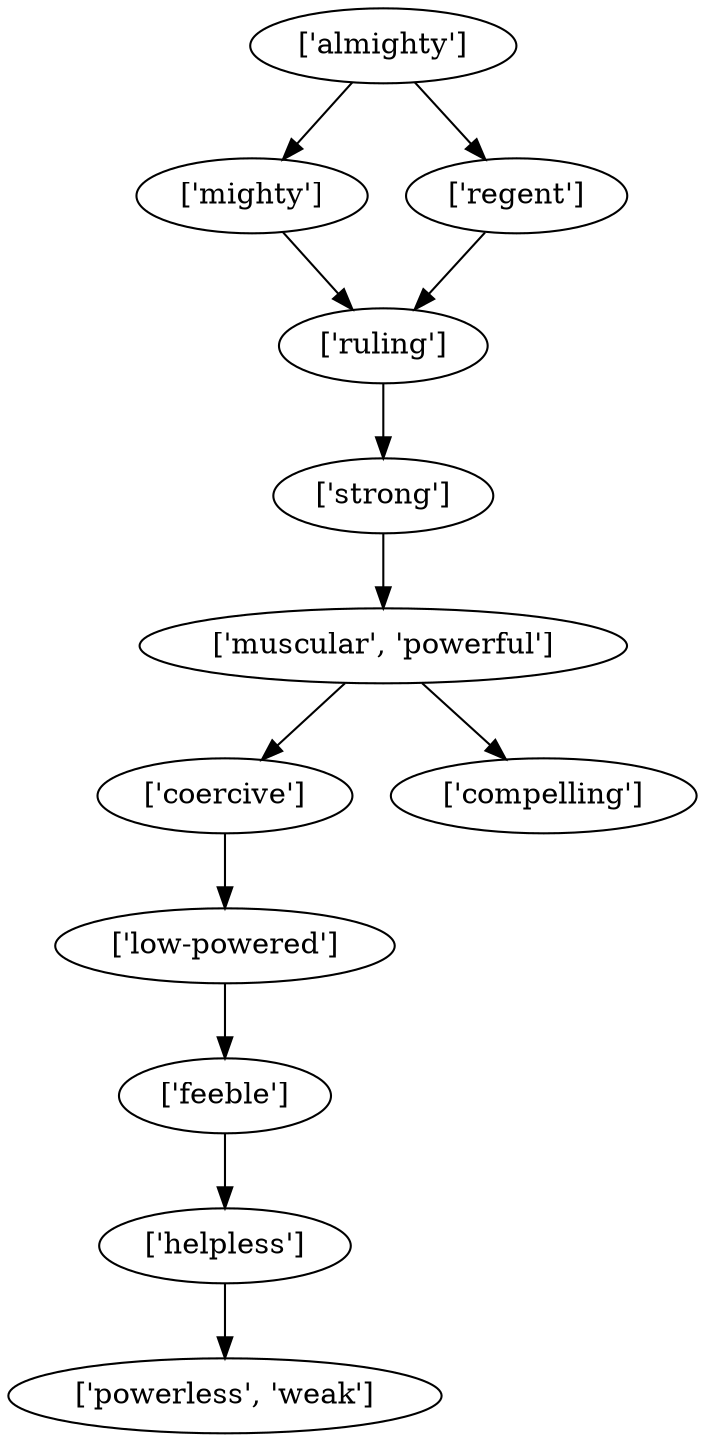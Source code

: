 strict digraph  {
	"['low-powered']" -> "['feeble']";
	"['feeble']" -> "['helpless']";
	"['strong']" -> "['muscular', 'powerful']";
	"['muscular', 'powerful']" -> "['coercive']";
	"['muscular', 'powerful']" -> "['compelling']";
	"['coercive']" -> "['low-powered']";
	"['helpless']" -> "['powerless', 'weak']";
	"['mighty']" -> "['ruling']";
	"['ruling']" -> "['strong']";
	"['regent']" -> "['ruling']";
	"['almighty']" -> "['mighty']";
	"['almighty']" -> "['regent']";
}
